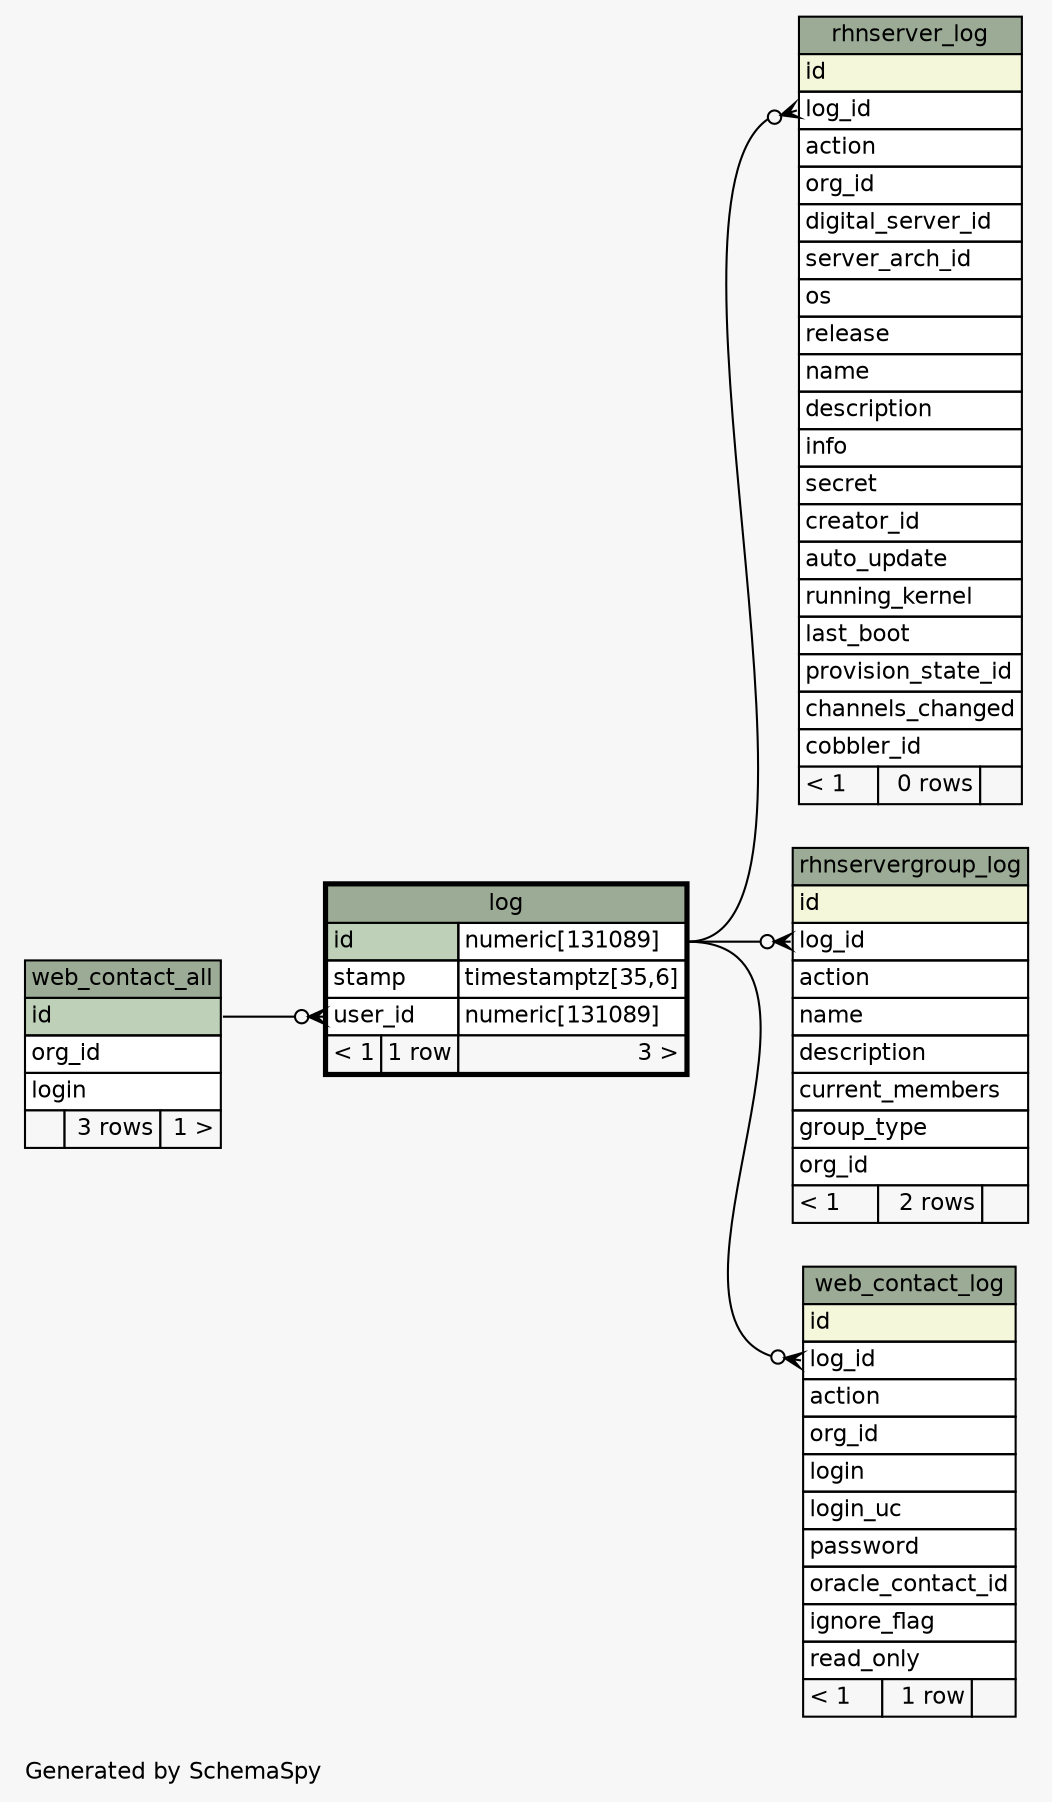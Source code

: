 // dot 2.26.0 on Linux 2.6.32-504.el6.x86_64
// SchemaSpy rev 590
digraph "oneDegreeRelationshipsDiagram" {
  graph [
    rankdir="RL"
    bgcolor="#f7f7f7"
    label="\nGenerated by SchemaSpy"
    labeljust="l"
    nodesep="0.18"
    ranksep="0.46"
    fontname="Helvetica"
    fontsize="11"
  ];
  node [
    fontname="Helvetica"
    fontsize="11"
    shape="plaintext"
  ];
  edge [
    arrowsize="0.8"
  ];
  "log":"user_id":w -> "web_contact_all":"id":e [arrowhead=none dir=back arrowtail=crowodot];
  "rhnserver_log":"log_id":w -> "log":"id.type":e [arrowhead=none dir=back arrowtail=crowodot];
  "rhnservergroup_log":"log_id":w -> "log":"id.type":e [arrowhead=none dir=back arrowtail=crowodot];
  "web_contact_log":"log_id":w -> "log":"id.type":e [arrowhead=none dir=back arrowtail=crowodot];
  "log" [
    label=<
    <TABLE BORDER="2" CELLBORDER="1" CELLSPACING="0" BGCOLOR="#ffffff">
      <TR><TD COLSPAN="3" BGCOLOR="#9bab96" ALIGN="CENTER">log</TD></TR>
      <TR><TD PORT="id" COLSPAN="2" BGCOLOR="#bed1b8" ALIGN="LEFT">id</TD><TD PORT="id.type" ALIGN="LEFT">numeric[131089]</TD></TR>
      <TR><TD PORT="stamp" COLSPAN="2" ALIGN="LEFT">stamp</TD><TD PORT="stamp.type" ALIGN="LEFT">timestamptz[35,6]</TD></TR>
      <TR><TD PORT="user_id" COLSPAN="2" ALIGN="LEFT">user_id</TD><TD PORT="user_id.type" ALIGN="LEFT">numeric[131089]</TD></TR>
      <TR><TD ALIGN="LEFT" BGCOLOR="#f7f7f7">&lt; 1</TD><TD ALIGN="RIGHT" BGCOLOR="#f7f7f7">1 row</TD><TD ALIGN="RIGHT" BGCOLOR="#f7f7f7">3 &gt;</TD></TR>
    </TABLE>>
    URL="log.html"
    tooltip="log"
  ];
  "rhnserver_log" [
    label=<
    <TABLE BORDER="0" CELLBORDER="1" CELLSPACING="0" BGCOLOR="#ffffff">
      <TR><TD COLSPAN="3" BGCOLOR="#9bab96" ALIGN="CENTER">rhnserver_log</TD></TR>
      <TR><TD PORT="id" COLSPAN="3" BGCOLOR="#f4f7da" ALIGN="LEFT">id</TD></TR>
      <TR><TD PORT="log_id" COLSPAN="3" ALIGN="LEFT">log_id</TD></TR>
      <TR><TD PORT="action" COLSPAN="3" ALIGN="LEFT">action</TD></TR>
      <TR><TD PORT="org_id" COLSPAN="3" ALIGN="LEFT">org_id</TD></TR>
      <TR><TD PORT="digital_server_id" COLSPAN="3" ALIGN="LEFT">digital_server_id</TD></TR>
      <TR><TD PORT="server_arch_id" COLSPAN="3" ALIGN="LEFT">server_arch_id</TD></TR>
      <TR><TD PORT="os" COLSPAN="3" ALIGN="LEFT">os</TD></TR>
      <TR><TD PORT="release" COLSPAN="3" ALIGN="LEFT">release</TD></TR>
      <TR><TD PORT="name" COLSPAN="3" ALIGN="LEFT">name</TD></TR>
      <TR><TD PORT="description" COLSPAN="3" ALIGN="LEFT">description</TD></TR>
      <TR><TD PORT="info" COLSPAN="3" ALIGN="LEFT">info</TD></TR>
      <TR><TD PORT="secret" COLSPAN="3" ALIGN="LEFT">secret</TD></TR>
      <TR><TD PORT="creator_id" COLSPAN="3" ALIGN="LEFT">creator_id</TD></TR>
      <TR><TD PORT="auto_update" COLSPAN="3" ALIGN="LEFT">auto_update</TD></TR>
      <TR><TD PORT="running_kernel" COLSPAN="3" ALIGN="LEFT">running_kernel</TD></TR>
      <TR><TD PORT="last_boot" COLSPAN="3" ALIGN="LEFT">last_boot</TD></TR>
      <TR><TD PORT="provision_state_id" COLSPAN="3" ALIGN="LEFT">provision_state_id</TD></TR>
      <TR><TD PORT="channels_changed" COLSPAN="3" ALIGN="LEFT">channels_changed</TD></TR>
      <TR><TD PORT="cobbler_id" COLSPAN="3" ALIGN="LEFT">cobbler_id</TD></TR>
      <TR><TD ALIGN="LEFT" BGCOLOR="#f7f7f7">&lt; 1</TD><TD ALIGN="RIGHT" BGCOLOR="#f7f7f7">0 rows</TD><TD ALIGN="RIGHT" BGCOLOR="#f7f7f7">  </TD></TR>
    </TABLE>>
    URL="rhnserver_log.html"
    tooltip="rhnserver_log"
  ];
  "rhnservergroup_log" [
    label=<
    <TABLE BORDER="0" CELLBORDER="1" CELLSPACING="0" BGCOLOR="#ffffff">
      <TR><TD COLSPAN="3" BGCOLOR="#9bab96" ALIGN="CENTER">rhnservergroup_log</TD></TR>
      <TR><TD PORT="id" COLSPAN="3" BGCOLOR="#f4f7da" ALIGN="LEFT">id</TD></TR>
      <TR><TD PORT="log_id" COLSPAN="3" ALIGN="LEFT">log_id</TD></TR>
      <TR><TD PORT="action" COLSPAN="3" ALIGN="LEFT">action</TD></TR>
      <TR><TD PORT="name" COLSPAN="3" ALIGN="LEFT">name</TD></TR>
      <TR><TD PORT="description" COLSPAN="3" ALIGN="LEFT">description</TD></TR>
      <TR><TD PORT="current_members" COLSPAN="3" ALIGN="LEFT">current_members</TD></TR>
      <TR><TD PORT="group_type" COLSPAN="3" ALIGN="LEFT">group_type</TD></TR>
      <TR><TD PORT="org_id" COLSPAN="3" ALIGN="LEFT">org_id</TD></TR>
      <TR><TD ALIGN="LEFT" BGCOLOR="#f7f7f7">&lt; 1</TD><TD ALIGN="RIGHT" BGCOLOR="#f7f7f7">2 rows</TD><TD ALIGN="RIGHT" BGCOLOR="#f7f7f7">  </TD></TR>
    </TABLE>>
    URL="rhnservergroup_log.html"
    tooltip="rhnservergroup_log"
  ];
  "web_contact_all" [
    label=<
    <TABLE BORDER="0" CELLBORDER="1" CELLSPACING="0" BGCOLOR="#ffffff">
      <TR><TD COLSPAN="3" BGCOLOR="#9bab96" ALIGN="CENTER">web_contact_all</TD></TR>
      <TR><TD PORT="id" COLSPAN="3" BGCOLOR="#bed1b8" ALIGN="LEFT">id</TD></TR>
      <TR><TD PORT="org_id" COLSPAN="3" ALIGN="LEFT">org_id</TD></TR>
      <TR><TD PORT="login" COLSPAN="3" ALIGN="LEFT">login</TD></TR>
      <TR><TD ALIGN="LEFT" BGCOLOR="#f7f7f7">  </TD><TD ALIGN="RIGHT" BGCOLOR="#f7f7f7">3 rows</TD><TD ALIGN="RIGHT" BGCOLOR="#f7f7f7">1 &gt;</TD></TR>
    </TABLE>>
    URL="web_contact_all.html"
    tooltip="web_contact_all"
  ];
  "web_contact_log" [
    label=<
    <TABLE BORDER="0" CELLBORDER="1" CELLSPACING="0" BGCOLOR="#ffffff">
      <TR><TD COLSPAN="3" BGCOLOR="#9bab96" ALIGN="CENTER">web_contact_log</TD></TR>
      <TR><TD PORT="id" COLSPAN="3" BGCOLOR="#f4f7da" ALIGN="LEFT">id</TD></TR>
      <TR><TD PORT="log_id" COLSPAN="3" ALIGN="LEFT">log_id</TD></TR>
      <TR><TD PORT="action" COLSPAN="3" ALIGN="LEFT">action</TD></TR>
      <TR><TD PORT="org_id" COLSPAN="3" ALIGN="LEFT">org_id</TD></TR>
      <TR><TD PORT="login" COLSPAN="3" ALIGN="LEFT">login</TD></TR>
      <TR><TD PORT="login_uc" COLSPAN="3" ALIGN="LEFT">login_uc</TD></TR>
      <TR><TD PORT="password" COLSPAN="3" ALIGN="LEFT">password</TD></TR>
      <TR><TD PORT="oracle_contact_id" COLSPAN="3" ALIGN="LEFT">oracle_contact_id</TD></TR>
      <TR><TD PORT="ignore_flag" COLSPAN="3" ALIGN="LEFT">ignore_flag</TD></TR>
      <TR><TD PORT="read_only" COLSPAN="3" ALIGN="LEFT">read_only</TD></TR>
      <TR><TD ALIGN="LEFT" BGCOLOR="#f7f7f7">&lt; 1</TD><TD ALIGN="RIGHT" BGCOLOR="#f7f7f7">1 row</TD><TD ALIGN="RIGHT" BGCOLOR="#f7f7f7">  </TD></TR>
    </TABLE>>
    URL="web_contact_log.html"
    tooltip="web_contact_log"
  ];
}
